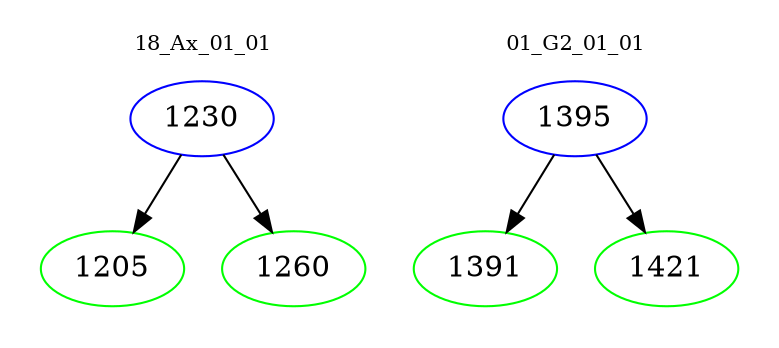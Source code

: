 digraph{
subgraph cluster_0 {
color = white
label = "18_Ax_01_01";
fontsize=10;
T0_1230 [label="1230", color="blue"]
T0_1230 -> T0_1205 [color="black"]
T0_1205 [label="1205", color="green"]
T0_1230 -> T0_1260 [color="black"]
T0_1260 [label="1260", color="green"]
}
subgraph cluster_1 {
color = white
label = "01_G2_01_01";
fontsize=10;
T1_1395 [label="1395", color="blue"]
T1_1395 -> T1_1391 [color="black"]
T1_1391 [label="1391", color="green"]
T1_1395 -> T1_1421 [color="black"]
T1_1421 [label="1421", color="green"]
}
}
